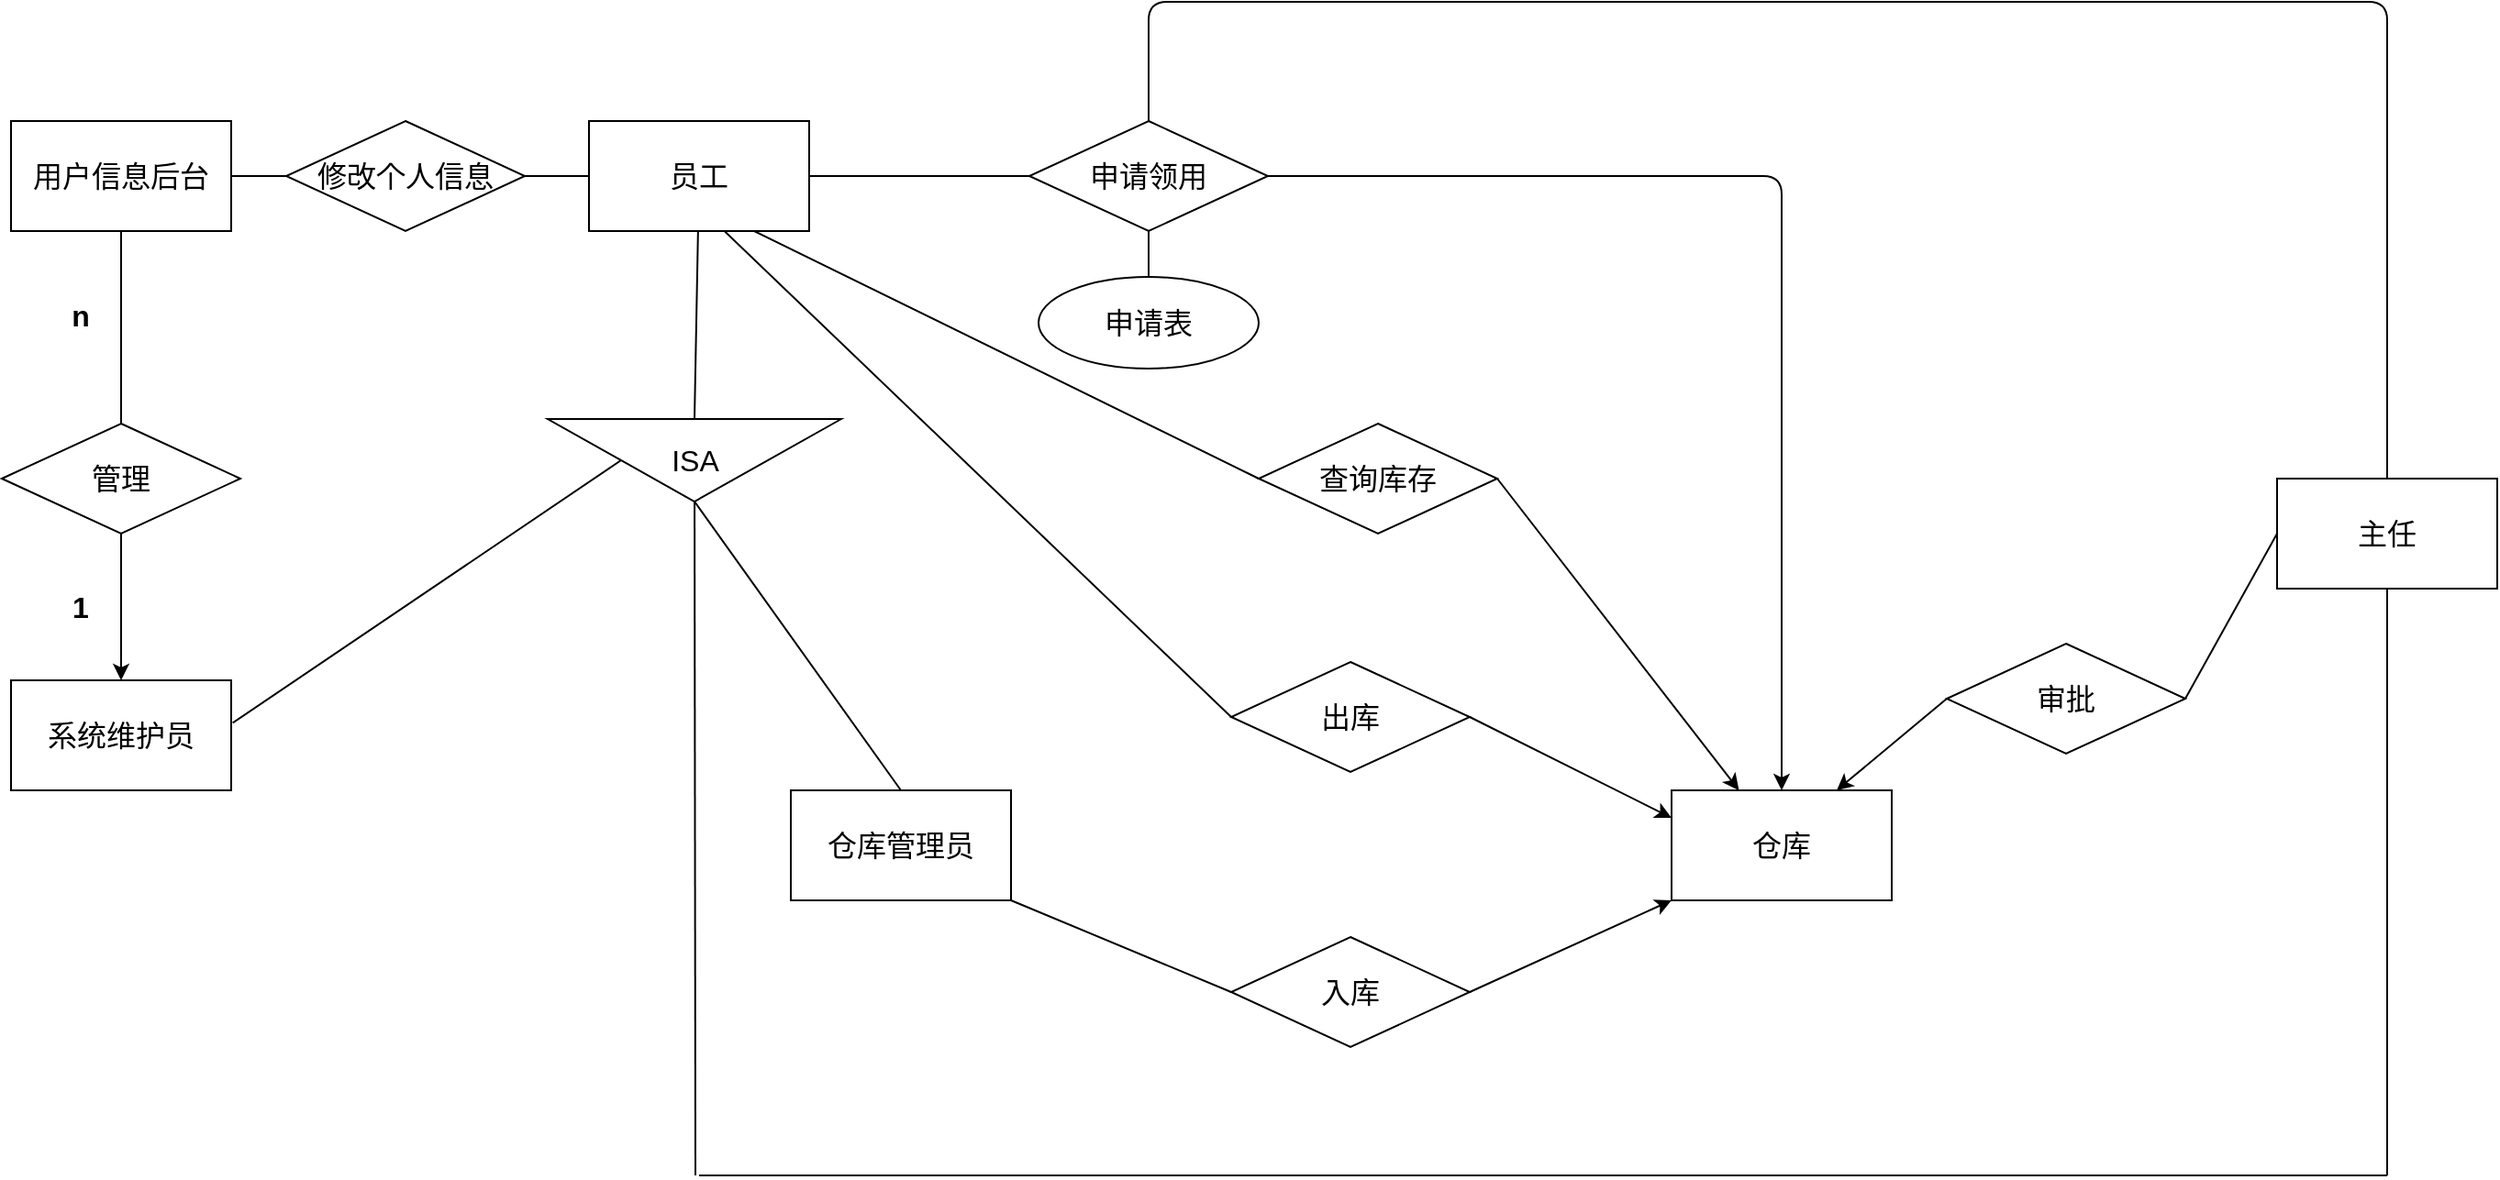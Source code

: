 <mxfile version="14.4.9" type="github">
  <diagram id="GLQvKcuqE60-girFdkLH" name="Page-1">
    <mxGraphModel dx="4584" dy="654" grid="0" gridSize="10" guides="1" tooltips="1" connect="1" arrows="1" fold="1" page="1" pageScale="1" pageWidth="3300" pageHeight="4681" math="0" shadow="0">
      <root>
        <mxCell id="0" />
        <mxCell id="1" parent="0" />
        <mxCell id="feDRFu9cgSjA2nXWNxax-12" value="员工" style="rounded=0;whiteSpace=wrap;html=1;fontSize=16;fontStyle=0" parent="1" vertex="1">
          <mxGeometry x="-1205" y="277" width="120" height="60" as="geometry" />
        </mxCell>
        <mxCell id="feDRFu9cgSjA2nXWNxax-13" value="申请领用" style="rhombus;whiteSpace=wrap;html=1;fontSize=16;fontStyle=0" parent="1" vertex="1">
          <mxGeometry x="-965" y="277" width="130" height="60" as="geometry" />
        </mxCell>
        <mxCell id="feDRFu9cgSjA2nXWNxax-14" value="" style="endArrow=none;html=1;entryX=0;entryY=0.5;entryDx=0;entryDy=0;fontSize=16;fontStyle=0" parent="1" target="feDRFu9cgSjA2nXWNxax-13" edge="1">
          <mxGeometry width="50" height="50" relative="1" as="geometry">
            <mxPoint x="-1085" y="307" as="sourcePoint" />
            <mxPoint x="-1025" y="337" as="targetPoint" />
          </mxGeometry>
        </mxCell>
        <mxCell id="feDRFu9cgSjA2nXWNxax-25" value="仓库" style="rounded=0;whiteSpace=wrap;html=1;fontSize=16;fontStyle=0" parent="1" vertex="1">
          <mxGeometry x="-615" y="642" width="120" height="60" as="geometry" />
        </mxCell>
        <mxCell id="feDRFu9cgSjA2nXWNxax-26" value="入库" style="rhombus;whiteSpace=wrap;html=1;fontSize=16;fontStyle=0" parent="1" vertex="1">
          <mxGeometry x="-855" y="722" width="130" height="60" as="geometry" />
        </mxCell>
        <mxCell id="feDRFu9cgSjA2nXWNxax-27" value="出库" style="rhombus;whiteSpace=wrap;html=1;fontSize=16;fontStyle=0" parent="1" vertex="1">
          <mxGeometry x="-855" y="572" width="130" height="60" as="geometry" />
        </mxCell>
        <mxCell id="feDRFu9cgSjA2nXWNxax-58" value="仓库管理员" style="rounded=0;whiteSpace=wrap;html=1;fontSize=16;fontStyle=0" parent="1" vertex="1">
          <mxGeometry x="-1095" y="642" width="120" height="60" as="geometry" />
        </mxCell>
        <mxCell id="feDRFu9cgSjA2nXWNxax-59" value="" style="endArrow=none;html=1;entryX=0;entryY=0.5;entryDx=0;entryDy=0;exitX=1;exitY=1;exitDx=0;exitDy=0;fontSize=16;fontStyle=0" parent="1" source="feDRFu9cgSjA2nXWNxax-58" target="feDRFu9cgSjA2nXWNxax-26" edge="1">
          <mxGeometry width="50" height="50" relative="1" as="geometry">
            <mxPoint x="-1165" y="892" as="sourcePoint" />
            <mxPoint x="-1115" y="842" as="targetPoint" />
          </mxGeometry>
        </mxCell>
        <mxCell id="feDRFu9cgSjA2nXWNxax-61" value="申请表" style="ellipse;whiteSpace=wrap;html=1;fontSize=16;fontStyle=0" parent="1" vertex="1">
          <mxGeometry x="-960" y="362" width="120" height="50" as="geometry" />
        </mxCell>
        <mxCell id="feDRFu9cgSjA2nXWNxax-62" value="" style="endArrow=none;html=1;entryX=0.5;entryY=1;entryDx=0;entryDy=0;exitX=0.5;exitY=0;exitDx=0;exitDy=0;fontSize=16;fontStyle=0" parent="1" source="feDRFu9cgSjA2nXWNxax-61" target="feDRFu9cgSjA2nXWNxax-13" edge="1">
          <mxGeometry width="50" height="50" relative="1" as="geometry">
            <mxPoint x="-1265" y="482" as="sourcePoint" />
            <mxPoint x="-1215" y="432" as="targetPoint" />
          </mxGeometry>
        </mxCell>
        <mxCell id="feDRFu9cgSjA2nXWNxax-75" value="主任" style="rounded=0;whiteSpace=wrap;html=1;fontSize=16;fontStyle=0" parent="1" vertex="1">
          <mxGeometry x="-285" y="472" width="120" height="60" as="geometry" />
        </mxCell>
        <mxCell id="feDRFu9cgSjA2nXWNxax-79" value="系统维护员" style="rounded=0;whiteSpace=wrap;html=1;fontSize=16;fontStyle=0" parent="1" vertex="1">
          <mxGeometry x="-1520" y="582" width="120" height="60" as="geometry" />
        </mxCell>
        <mxCell id="feDRFu9cgSjA2nXWNxax-80" value="ISA" style="triangle;whiteSpace=wrap;html=1;rotation=90;horizontal=0;fontSize=16;fontStyle=0" parent="1" vertex="1">
          <mxGeometry x="-1170" y="382" width="45" height="160" as="geometry" />
        </mxCell>
        <mxCell id="feDRFu9cgSjA2nXWNxax-81" value="" style="endArrow=none;html=1;entryX=0.5;entryY=1;entryDx=0;entryDy=0;fontSize=16;fontStyle=0;exitX=1.007;exitY=0.387;exitDx=0;exitDy=0;exitPerimeter=0;" parent="1" source="feDRFu9cgSjA2nXWNxax-79" target="feDRFu9cgSjA2nXWNxax-80" edge="1">
          <mxGeometry width="50" height="50" relative="1" as="geometry">
            <mxPoint x="-1525" y="582" as="sourcePoint" />
            <mxPoint x="-1445" y="672" as="targetPoint" />
          </mxGeometry>
        </mxCell>
        <mxCell id="feDRFu9cgSjA2nXWNxax-82" value="" style="endArrow=none;html=1;entryX=1;entryY=0.5;entryDx=0;entryDy=0;exitX=0.5;exitY=0;exitDx=0;exitDy=0;fontSize=16;fontStyle=0" parent="1" source="feDRFu9cgSjA2nXWNxax-58" target="feDRFu9cgSjA2nXWNxax-80" edge="1">
          <mxGeometry width="50" height="50" relative="1" as="geometry">
            <mxPoint x="-1255" y="672" as="sourcePoint" />
            <mxPoint x="-1205" y="622" as="targetPoint" />
          </mxGeometry>
        </mxCell>
        <mxCell id="feDRFu9cgSjA2nXWNxax-83" value="" style="endArrow=none;html=1;exitX=0;exitY=0.5;exitDx=0;exitDy=0;fontSize=16;fontStyle=0;" parent="1" source="feDRFu9cgSjA2nXWNxax-80" target="feDRFu9cgSjA2nXWNxax-12" edge="1">
          <mxGeometry width="50" height="50" relative="1" as="geometry">
            <mxPoint x="-1145" y="472" as="sourcePoint" />
            <mxPoint x="-1145" y="332" as="targetPoint" />
          </mxGeometry>
        </mxCell>
        <mxCell id="feDRFu9cgSjA2nXWNxax-84" value="" style="endArrow=none;html=1;fontSize=16;fontStyle=0" parent="1" target="feDRFu9cgSjA2nXWNxax-80" edge="1">
          <mxGeometry width="50" height="50" relative="1" as="geometry">
            <mxPoint x="-1147" y="852" as="sourcePoint" />
            <mxPoint x="-1217" y="512" as="targetPoint" />
            <Array as="points" />
          </mxGeometry>
        </mxCell>
        <mxCell id="feDRFu9cgSjA2nXWNxax-85" value="" style="endArrow=none;html=1;fontSize=16;fontStyle=0" parent="1" edge="1">
          <mxGeometry width="50" height="50" relative="1" as="geometry">
            <mxPoint x="-1145" y="852" as="sourcePoint" />
            <mxPoint x="-225" y="852" as="targetPoint" />
          </mxGeometry>
        </mxCell>
        <mxCell id="feDRFu9cgSjA2nXWNxax-86" value="" style="endArrow=none;html=1;fontSize=16;fontStyle=0" parent="1" target="feDRFu9cgSjA2nXWNxax-75" edge="1">
          <mxGeometry width="50" height="50" relative="1" as="geometry">
            <mxPoint x="-225" y="852" as="sourcePoint" />
            <mxPoint x="105" y="1062" as="targetPoint" />
          </mxGeometry>
        </mxCell>
        <mxCell id="feDRFu9cgSjA2nXWNxax-87" value="查询库存" style="rhombus;whiteSpace=wrap;html=1;fontSize=16;fontStyle=0" parent="1" vertex="1">
          <mxGeometry x="-840" y="442" width="130" height="60" as="geometry" />
        </mxCell>
        <mxCell id="feDRFu9cgSjA2nXWNxax-88" value="" style="endArrow=none;html=1;entryX=0;entryY=0.5;entryDx=0;entryDy=0;exitX=0.75;exitY=1;exitDx=0;exitDy=0;fontSize=16;fontStyle=0" parent="1" source="feDRFu9cgSjA2nXWNxax-12" target="feDRFu9cgSjA2nXWNxax-87" edge="1">
          <mxGeometry width="50" height="50" relative="1" as="geometry">
            <mxPoint x="-995" y="512" as="sourcePoint" />
            <mxPoint x="-945" y="462" as="targetPoint" />
            <Array as="points" />
          </mxGeometry>
        </mxCell>
        <mxCell id="feDRFu9cgSjA2nXWNxax-92" value="用户信息后台" style="rounded=0;whiteSpace=wrap;html=1;fontSize=16;fontStyle=0" parent="1" vertex="1">
          <mxGeometry x="-1520" y="277" width="120" height="60" as="geometry" />
        </mxCell>
        <mxCell id="feDRFu9cgSjA2nXWNxax-95" value="管理" style="rhombus;whiteSpace=wrap;html=1;fontSize=16;fontStyle=0" parent="1" vertex="1">
          <mxGeometry x="-1525" y="442" width="130" height="60" as="geometry" />
        </mxCell>
        <mxCell id="feDRFu9cgSjA2nXWNxax-96" value="修改个人信息" style="rhombus;whiteSpace=wrap;html=1;fontSize=16;fontStyle=0" parent="1" vertex="1">
          <mxGeometry x="-1370" y="277" width="130" height="60" as="geometry" />
        </mxCell>
        <mxCell id="feDRFu9cgSjA2nXWNxax-100" value="" style="endArrow=none;html=1;entryX=0;entryY=0.5;entryDx=0;entryDy=0;exitX=1;exitY=0.5;exitDx=0;exitDy=0;fontSize=16;fontStyle=0" parent="1" source="feDRFu9cgSjA2nXWNxax-96" target="feDRFu9cgSjA2nXWNxax-12" edge="1">
          <mxGeometry width="50" height="50" relative="1" as="geometry">
            <mxPoint x="-1375" y="372" as="sourcePoint" />
            <mxPoint x="-1325" y="322" as="targetPoint" />
          </mxGeometry>
        </mxCell>
        <mxCell id="feDRFu9cgSjA2nXWNxax-101" value="" style="endArrow=none;html=1;exitX=0.5;exitY=0;exitDx=0;exitDy=0;entryX=0.5;entryY=0;entryDx=0;entryDy=0;fontSize=16;fontStyle=0" parent="1" source="feDRFu9cgSjA2nXWNxax-13" target="feDRFu9cgSjA2nXWNxax-75" edge="1">
          <mxGeometry width="50" height="50" relative="1" as="geometry">
            <mxPoint x="-915" y="182" as="sourcePoint" />
            <mxPoint x="-45" y="152" as="targetPoint" />
            <Array as="points">
              <mxPoint x="-900" y="212" />
              <mxPoint x="-225" y="212" />
            </Array>
          </mxGeometry>
        </mxCell>
        <mxCell id="feDRFu9cgSjA2nXWNxax-102" value="审批" style="rhombus;whiteSpace=wrap;html=1;fontSize=16;fontStyle=0" parent="1" vertex="1">
          <mxGeometry x="-465" y="562" width="130" height="60" as="geometry" />
        </mxCell>
        <mxCell id="feDRFu9cgSjA2nXWNxax-103" value="" style="endArrow=none;html=1;entryX=0;entryY=0.5;entryDx=0;entryDy=0;exitX=1;exitY=0.5;exitDx=0;exitDy=0;fontSize=16;fontStyle=0" parent="1" source="feDRFu9cgSjA2nXWNxax-102" target="feDRFu9cgSjA2nXWNxax-75" edge="1">
          <mxGeometry width="50" height="50" relative="1" as="geometry">
            <mxPoint x="-255" y="517" as="sourcePoint" />
            <mxPoint x="-205" y="467" as="targetPoint" />
          </mxGeometry>
        </mxCell>
        <mxCell id="feDRFu9cgSjA2nXWNxax-110" value="" style="endArrow=classic;html=1;entryX=0;entryY=1;entryDx=0;entryDy=0;exitX=1;exitY=0.5;exitDx=0;exitDy=0;fontSize=16;" parent="1" source="feDRFu9cgSjA2nXWNxax-26" target="feDRFu9cgSjA2nXWNxax-25" edge="1">
          <mxGeometry width="50" height="50" relative="1" as="geometry">
            <mxPoint x="-665" y="782" as="sourcePoint" />
            <mxPoint x="-615" y="732" as="targetPoint" />
          </mxGeometry>
        </mxCell>
        <mxCell id="feDRFu9cgSjA2nXWNxax-112" value="" style="endArrow=classic;html=1;exitX=1;exitY=0.5;exitDx=0;exitDy=0;fontSize=16;" parent="1" source="feDRFu9cgSjA2nXWNxax-87" target="feDRFu9cgSjA2nXWNxax-25" edge="1">
          <mxGeometry width="50" height="50" relative="1" as="geometry">
            <mxPoint x="-445" y="822" as="sourcePoint" />
            <mxPoint x="-395" y="772" as="targetPoint" />
          </mxGeometry>
        </mxCell>
        <mxCell id="feDRFu9cgSjA2nXWNxax-113" value="" style="endArrow=classic;html=1;exitX=0;exitY=0.5;exitDx=0;exitDy=0;entryX=0.75;entryY=0;entryDx=0;entryDy=0;fontSize=16;" parent="1" source="feDRFu9cgSjA2nXWNxax-102" target="feDRFu9cgSjA2nXWNxax-25" edge="1">
          <mxGeometry width="50" height="50" relative="1" as="geometry">
            <mxPoint x="-445" y="762" as="sourcePoint" />
            <mxPoint x="-395" y="712" as="targetPoint" />
          </mxGeometry>
        </mxCell>
        <mxCell id="feDRFu9cgSjA2nXWNxax-115" value="" style="endArrow=none;html=1;entryX=0;entryY=0.5;entryDx=0;entryDy=0;exitX=0.615;exitY=1;exitDx=0;exitDy=0;exitPerimeter=0;fontSize=16;" parent="1" source="feDRFu9cgSjA2nXWNxax-12" target="feDRFu9cgSjA2nXWNxax-27" edge="1">
          <mxGeometry width="50" height="50" relative="1" as="geometry">
            <mxPoint x="-995" y="532" as="sourcePoint" />
            <mxPoint x="-945" y="482" as="targetPoint" />
          </mxGeometry>
        </mxCell>
        <mxCell id="feDRFu9cgSjA2nXWNxax-116" value="" style="endArrow=classic;html=1;entryX=0;entryY=0.25;entryDx=0;entryDy=0;exitX=1;exitY=0.5;exitDx=0;exitDy=0;fontSize=16;" parent="1" source="feDRFu9cgSjA2nXWNxax-27" target="feDRFu9cgSjA2nXWNxax-25" edge="1">
          <mxGeometry width="50" height="50" relative="1" as="geometry">
            <mxPoint x="-685" y="692" as="sourcePoint" />
            <mxPoint x="-635" y="642" as="targetPoint" />
          </mxGeometry>
        </mxCell>
        <mxCell id="_jufMLsWb6eArMDF9EFT-1" value="" style="endArrow=none;html=1;entryX=0.5;entryY=1;entryDx=0;entryDy=0;exitX=0.5;exitY=0;exitDx=0;exitDy=0;fontSize=16;" parent="1" source="feDRFu9cgSjA2nXWNxax-95" target="feDRFu9cgSjA2nXWNxax-92" edge="1">
          <mxGeometry width="50" height="50" relative="1" as="geometry">
            <mxPoint x="-1400" y="455" as="sourcePoint" />
            <mxPoint x="-1350" y="405" as="targetPoint" />
          </mxGeometry>
        </mxCell>
        <mxCell id="_jufMLsWb6eArMDF9EFT-2" value="" style="endArrow=classic;html=1;exitX=0.5;exitY=1;exitDx=0;exitDy=0;entryX=0.5;entryY=0;entryDx=0;entryDy=0;fontSize=16;" parent="1" source="feDRFu9cgSjA2nXWNxax-95" target="feDRFu9cgSjA2nXWNxax-79" edge="1">
          <mxGeometry width="50" height="50" relative="1" as="geometry">
            <mxPoint x="-1405" y="572" as="sourcePoint" />
            <mxPoint x="-1355" y="522" as="targetPoint" />
          </mxGeometry>
        </mxCell>
        <mxCell id="_jufMLsWb6eArMDF9EFT-3" value="" style="endArrow=none;html=1;entryX=0;entryY=0.5;entryDx=0;entryDy=0;exitX=1;exitY=0.5;exitDx=0;exitDy=0;fontSize=16;" parent="1" source="feDRFu9cgSjA2nXWNxax-92" target="feDRFu9cgSjA2nXWNxax-96" edge="1">
          <mxGeometry width="50" height="50" relative="1" as="geometry">
            <mxPoint x="-1389" y="442" as="sourcePoint" />
            <mxPoint x="-1339" y="392" as="targetPoint" />
          </mxGeometry>
        </mxCell>
        <mxCell id="271PMnZ-mZnWMMIn4RJG-1" value="&lt;font style=&quot;font-size: 16px&quot;&gt;1&lt;/font&gt;" style="text;html=1;strokeColor=none;fillColor=none;align=center;verticalAlign=middle;whiteSpace=wrap;rounded=0;fontStyle=1" parent="1" vertex="1">
          <mxGeometry x="-1502" y="532" width="40" height="20" as="geometry" />
        </mxCell>
        <mxCell id="271PMnZ-mZnWMMIn4RJG-2" value="&lt;font style=&quot;font-size: 16px&quot;&gt;n&lt;/font&gt;" style="text;html=1;strokeColor=none;fillColor=none;align=center;verticalAlign=middle;whiteSpace=wrap;rounded=0;fontStyle=1" parent="1" vertex="1">
          <mxGeometry x="-1502" y="373" width="40" height="20" as="geometry" />
        </mxCell>
        <mxCell id="ubXMLoBIz_vUVF465q47-1" value="" style="endArrow=classic;html=1;entryX=0.5;entryY=0;entryDx=0;entryDy=0;exitX=1;exitY=0.5;exitDx=0;exitDy=0;" edge="1" parent="1" source="feDRFu9cgSjA2nXWNxax-13" target="feDRFu9cgSjA2nXWNxax-25">
          <mxGeometry width="50" height="50" relative="1" as="geometry">
            <mxPoint x="-509" y="459" as="sourcePoint" />
            <mxPoint x="-459" y="409" as="targetPoint" />
            <Array as="points">
              <mxPoint x="-555" y="307" />
            </Array>
          </mxGeometry>
        </mxCell>
      </root>
    </mxGraphModel>
  </diagram>
</mxfile>
